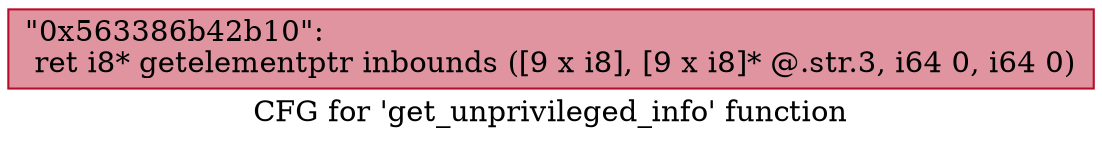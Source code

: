 digraph "CFG for 'get_unprivileged_info' function" {
	label="CFG for 'get_unprivileged_info' function";

	Node0x563386b42b10 [shape=record,color="#b70d28ff", style=filled, fillcolor="#b70d2870",label="{\"0x563386b42b10\":\l  ret i8* getelementptr inbounds ([9 x i8], [9 x i8]* @.str.3, i64 0, i64 0)\l}"];
}
